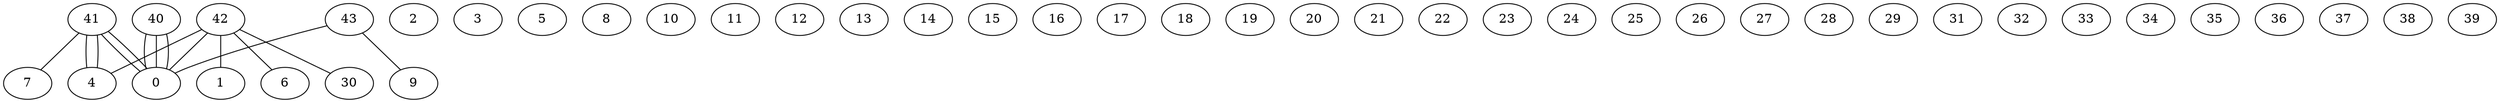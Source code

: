 graph G {
0;
1;
2;
3;
4;
5;
6;
7;
8;
9;
10;
11;
12;
13;
14;
15;
16;
17;
18;
19;
20;
21;
22;
23;
24;
25;
26;
27;
28;
29;
30;
31;
32;
33;
34;
35;
36;
37;
38;
39;
40;
41;
42;
43;
43--9 ;
43--0 ;
42--1 ;
42--6 ;
42--30 ;
42--4 ;
42--0 ;
41--4 ;
41--4 ;
41--7 ;
41--0 ;
41--0 ;
40--0 ;
40--0 ;
40--0 ;
}
